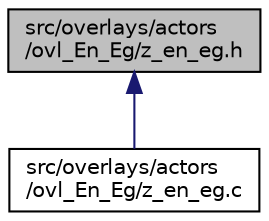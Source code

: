 digraph "src/overlays/actors/ovl_En_Eg/z_en_eg.h"
{
 // LATEX_PDF_SIZE
  edge [fontname="Helvetica",fontsize="10",labelfontname="Helvetica",labelfontsize="10"];
  node [fontname="Helvetica",fontsize="10",shape=record];
  Node1 [label="src/overlays/actors\l/ovl_En_Eg/z_en_eg.h",height=0.2,width=0.4,color="black", fillcolor="grey75", style="filled", fontcolor="black",tooltip=" "];
  Node1 -> Node2 [dir="back",color="midnightblue",fontsize="10",style="solid",fontname="Helvetica"];
  Node2 [label="src/overlays/actors\l/ovl_En_Eg/z_en_eg.c",height=0.2,width=0.4,color="black", fillcolor="white", style="filled",URL="$d2/d4d/z__en__eg_8c.html",tooltip=" "];
}
